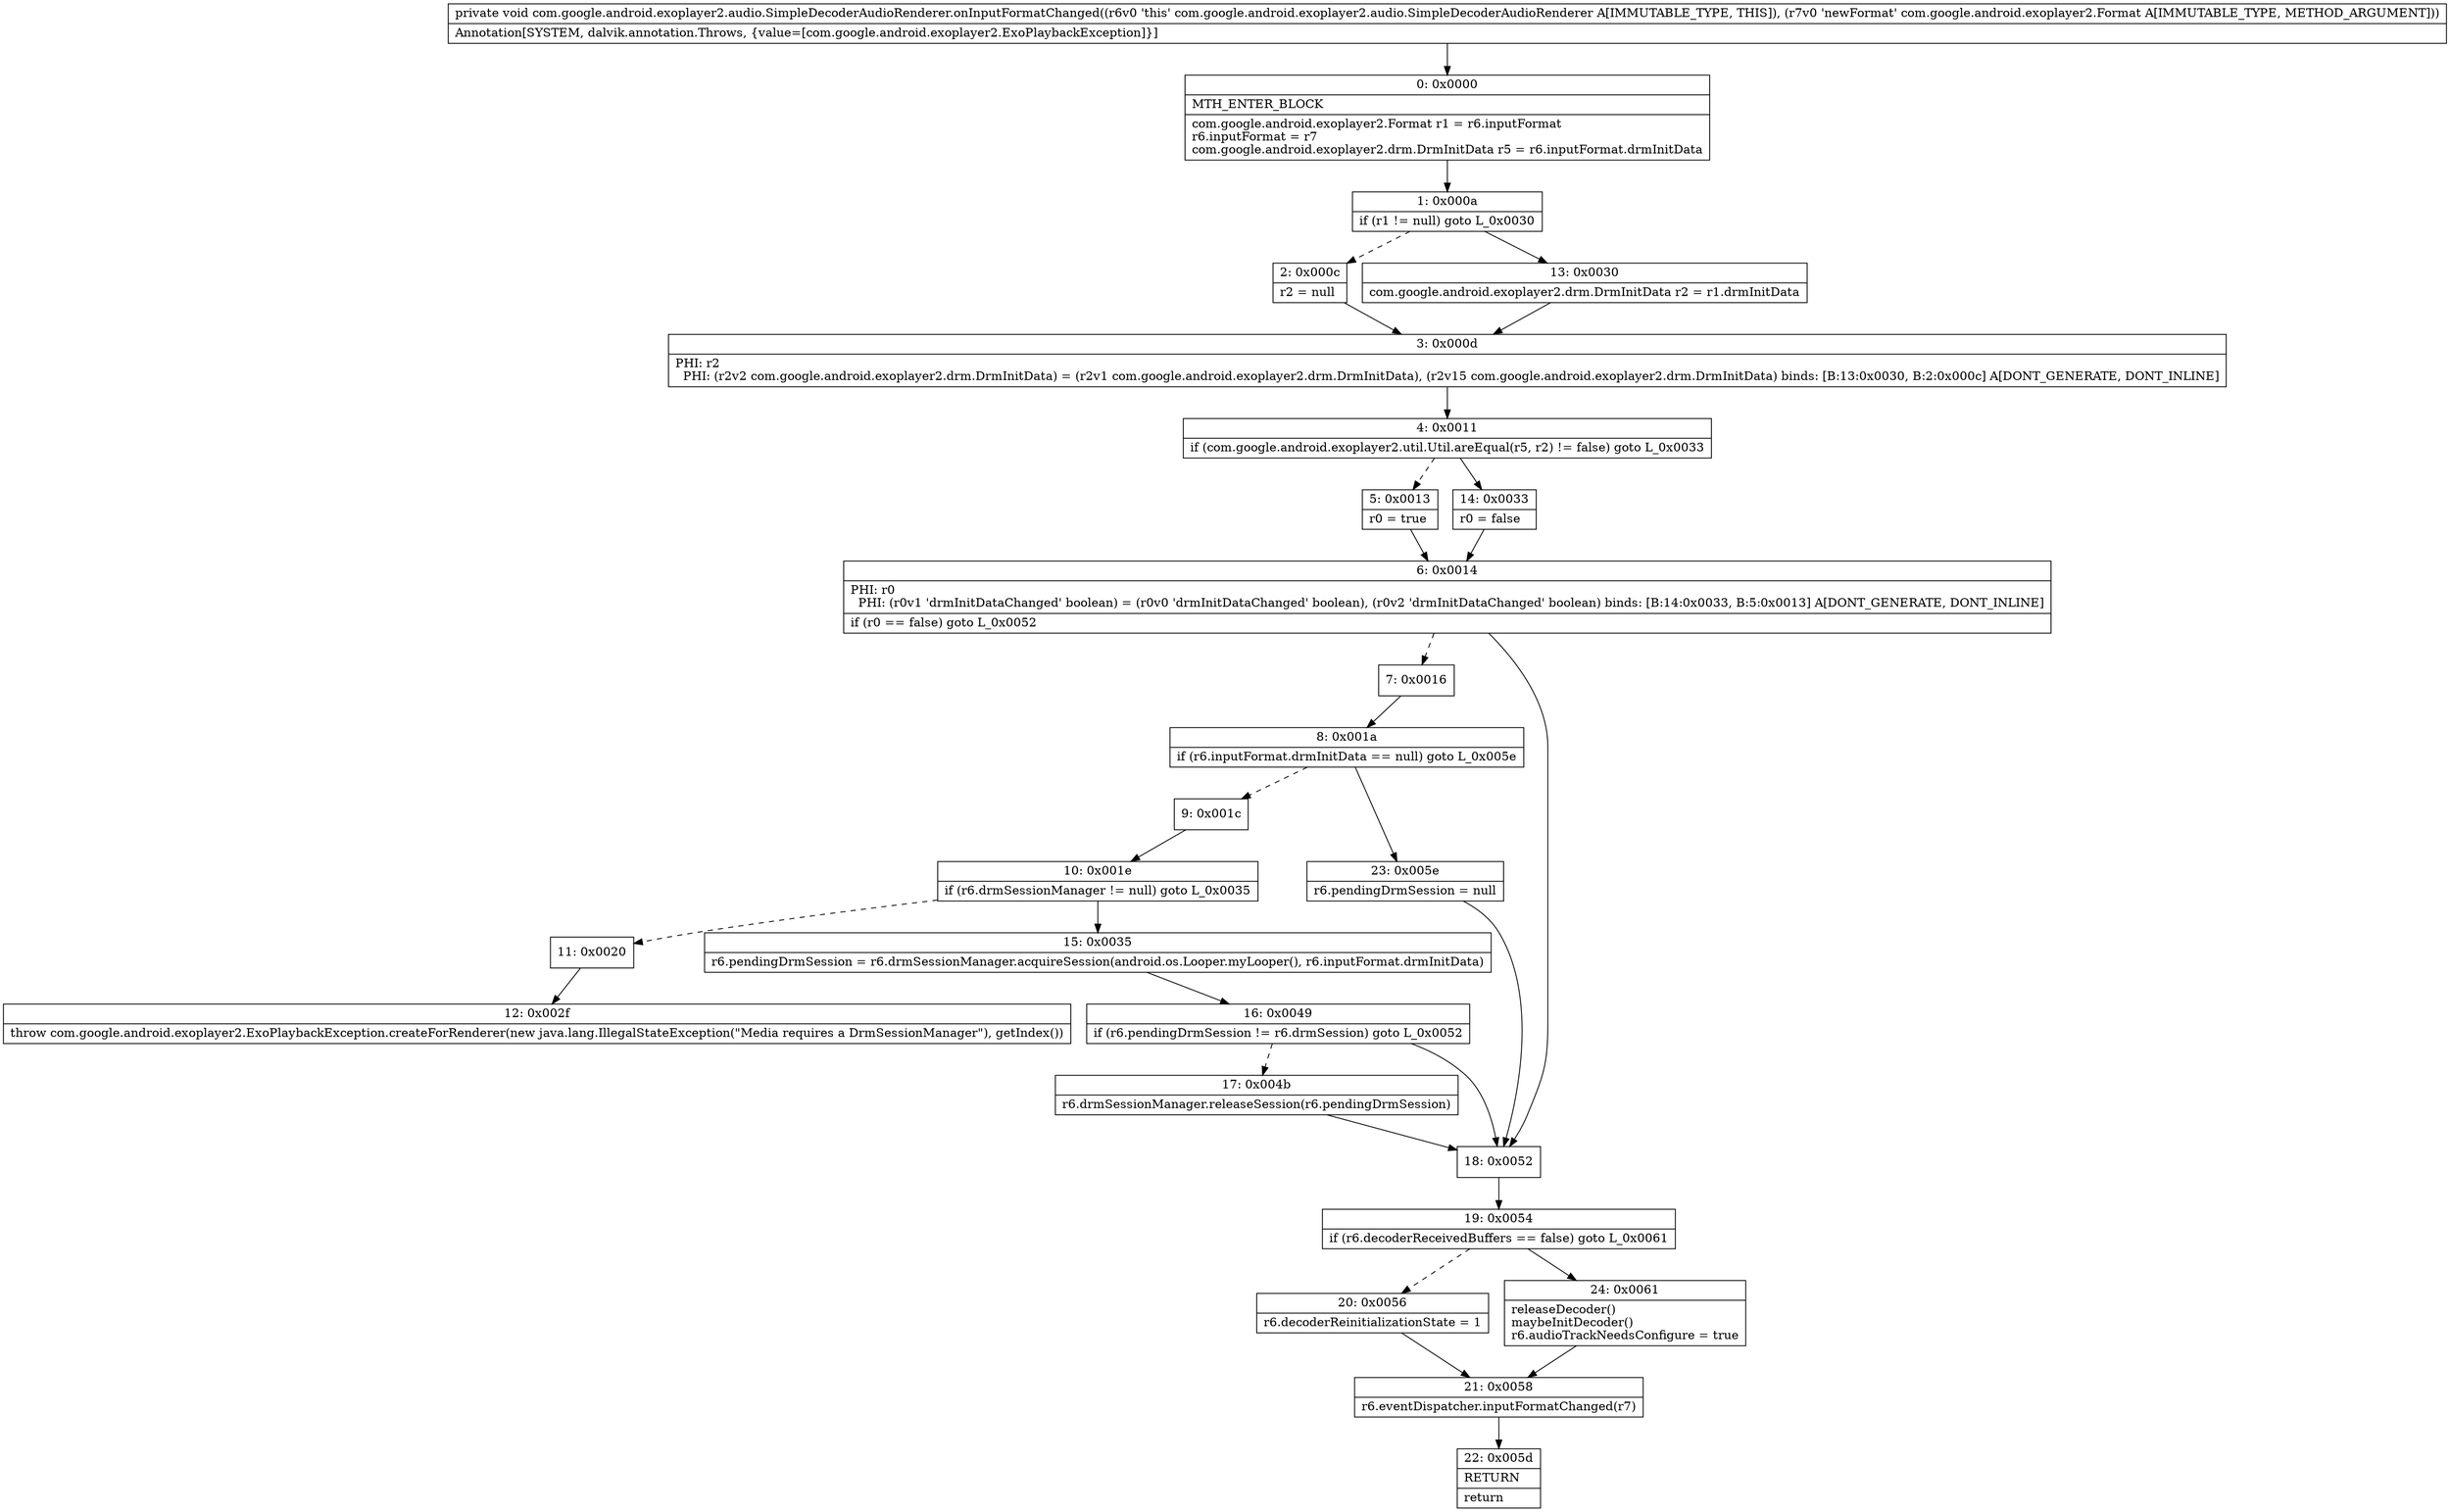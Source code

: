 digraph "CFG forcom.google.android.exoplayer2.audio.SimpleDecoderAudioRenderer.onInputFormatChanged(Lcom\/google\/android\/exoplayer2\/Format;)V" {
Node_0 [shape=record,label="{0\:\ 0x0000|MTH_ENTER_BLOCK\l|com.google.android.exoplayer2.Format r1 = r6.inputFormat\lr6.inputFormat = r7\lcom.google.android.exoplayer2.drm.DrmInitData r5 = r6.inputFormat.drmInitData\l}"];
Node_1 [shape=record,label="{1\:\ 0x000a|if (r1 != null) goto L_0x0030\l}"];
Node_2 [shape=record,label="{2\:\ 0x000c|r2 = null\l}"];
Node_3 [shape=record,label="{3\:\ 0x000d|PHI: r2 \l  PHI: (r2v2 com.google.android.exoplayer2.drm.DrmInitData) = (r2v1 com.google.android.exoplayer2.drm.DrmInitData), (r2v15 com.google.android.exoplayer2.drm.DrmInitData) binds: [B:13:0x0030, B:2:0x000c] A[DONT_GENERATE, DONT_INLINE]\l}"];
Node_4 [shape=record,label="{4\:\ 0x0011|if (com.google.android.exoplayer2.util.Util.areEqual(r5, r2) != false) goto L_0x0033\l}"];
Node_5 [shape=record,label="{5\:\ 0x0013|r0 = true\l}"];
Node_6 [shape=record,label="{6\:\ 0x0014|PHI: r0 \l  PHI: (r0v1 'drmInitDataChanged' boolean) = (r0v0 'drmInitDataChanged' boolean), (r0v2 'drmInitDataChanged' boolean) binds: [B:14:0x0033, B:5:0x0013] A[DONT_GENERATE, DONT_INLINE]\l|if (r0 == false) goto L_0x0052\l}"];
Node_7 [shape=record,label="{7\:\ 0x0016}"];
Node_8 [shape=record,label="{8\:\ 0x001a|if (r6.inputFormat.drmInitData == null) goto L_0x005e\l}"];
Node_9 [shape=record,label="{9\:\ 0x001c}"];
Node_10 [shape=record,label="{10\:\ 0x001e|if (r6.drmSessionManager != null) goto L_0x0035\l}"];
Node_11 [shape=record,label="{11\:\ 0x0020}"];
Node_12 [shape=record,label="{12\:\ 0x002f|throw com.google.android.exoplayer2.ExoPlaybackException.createForRenderer(new java.lang.IllegalStateException(\"Media requires a DrmSessionManager\"), getIndex())\l}"];
Node_13 [shape=record,label="{13\:\ 0x0030|com.google.android.exoplayer2.drm.DrmInitData r2 = r1.drmInitData\l}"];
Node_14 [shape=record,label="{14\:\ 0x0033|r0 = false\l}"];
Node_15 [shape=record,label="{15\:\ 0x0035|r6.pendingDrmSession = r6.drmSessionManager.acquireSession(android.os.Looper.myLooper(), r6.inputFormat.drmInitData)\l}"];
Node_16 [shape=record,label="{16\:\ 0x0049|if (r6.pendingDrmSession != r6.drmSession) goto L_0x0052\l}"];
Node_17 [shape=record,label="{17\:\ 0x004b|r6.drmSessionManager.releaseSession(r6.pendingDrmSession)\l}"];
Node_18 [shape=record,label="{18\:\ 0x0052}"];
Node_19 [shape=record,label="{19\:\ 0x0054|if (r6.decoderReceivedBuffers == false) goto L_0x0061\l}"];
Node_20 [shape=record,label="{20\:\ 0x0056|r6.decoderReinitializationState = 1\l}"];
Node_21 [shape=record,label="{21\:\ 0x0058|r6.eventDispatcher.inputFormatChanged(r7)\l}"];
Node_22 [shape=record,label="{22\:\ 0x005d|RETURN\l|return\l}"];
Node_23 [shape=record,label="{23\:\ 0x005e|r6.pendingDrmSession = null\l}"];
Node_24 [shape=record,label="{24\:\ 0x0061|releaseDecoder()\lmaybeInitDecoder()\lr6.audioTrackNeedsConfigure = true\l}"];
MethodNode[shape=record,label="{private void com.google.android.exoplayer2.audio.SimpleDecoderAudioRenderer.onInputFormatChanged((r6v0 'this' com.google.android.exoplayer2.audio.SimpleDecoderAudioRenderer A[IMMUTABLE_TYPE, THIS]), (r7v0 'newFormat' com.google.android.exoplayer2.Format A[IMMUTABLE_TYPE, METHOD_ARGUMENT]))  | Annotation[SYSTEM, dalvik.annotation.Throws, \{value=[com.google.android.exoplayer2.ExoPlaybackException]\}]\l}"];
MethodNode -> Node_0;
Node_0 -> Node_1;
Node_1 -> Node_2[style=dashed];
Node_1 -> Node_13;
Node_2 -> Node_3;
Node_3 -> Node_4;
Node_4 -> Node_5[style=dashed];
Node_4 -> Node_14;
Node_5 -> Node_6;
Node_6 -> Node_7[style=dashed];
Node_6 -> Node_18;
Node_7 -> Node_8;
Node_8 -> Node_9[style=dashed];
Node_8 -> Node_23;
Node_9 -> Node_10;
Node_10 -> Node_11[style=dashed];
Node_10 -> Node_15;
Node_11 -> Node_12;
Node_13 -> Node_3;
Node_14 -> Node_6;
Node_15 -> Node_16;
Node_16 -> Node_17[style=dashed];
Node_16 -> Node_18;
Node_17 -> Node_18;
Node_18 -> Node_19;
Node_19 -> Node_20[style=dashed];
Node_19 -> Node_24;
Node_20 -> Node_21;
Node_21 -> Node_22;
Node_23 -> Node_18;
Node_24 -> Node_21;
}

